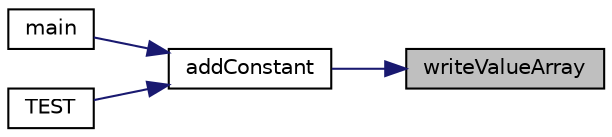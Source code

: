 digraph "writeValueArray"
{
 // INTERACTIVE_SVG=YES
 // LATEX_PDF_SIZE
  edge [fontname="Helvetica",fontsize="10",labelfontname="Helvetica",labelfontsize="10"];
  node [fontname="Helvetica",fontsize="10",shape=record];
  rankdir="RL";
  Node1 [label="writeValueArray",height=0.2,width=0.4,color="black", fillcolor="grey75", style="filled", fontcolor="black",tooltip="Write a value to the end of the given array."];
  Node1 -> Node2 [dir="back",color="midnightblue",fontsize="10",style="solid",fontname="Helvetica"];
  Node2 [label="addConstant",height=0.2,width=0.4,color="black", fillcolor="white", style="filled",URL="$chunk_8h.html#ade1c9eed6f03b09db332b7ddf4639f5f",tooltip="Add a constant value to the given chunk."];
  Node2 -> Node3 [dir="back",color="midnightblue",fontsize="10",style="solid",fontname="Helvetica"];
  Node3 [label="main",height=0.2,width=0.4,color="black", fillcolor="white", style="filled",URL="$main_8c.html#ac0f2228420376f4db7e1274f2b41667c",tooltip=" "];
  Node2 -> Node4 [dir="back",color="midnightblue",fontsize="10",style="solid",fontname="Helvetica"];
  Node4 [label="TEST",height=0.2,width=0.4,color="black", fillcolor="white", style="filled",URL="$chunk__test_8cpp.html#a7c5127003131824e70bcaf81969dbcad",tooltip=" "];
}
